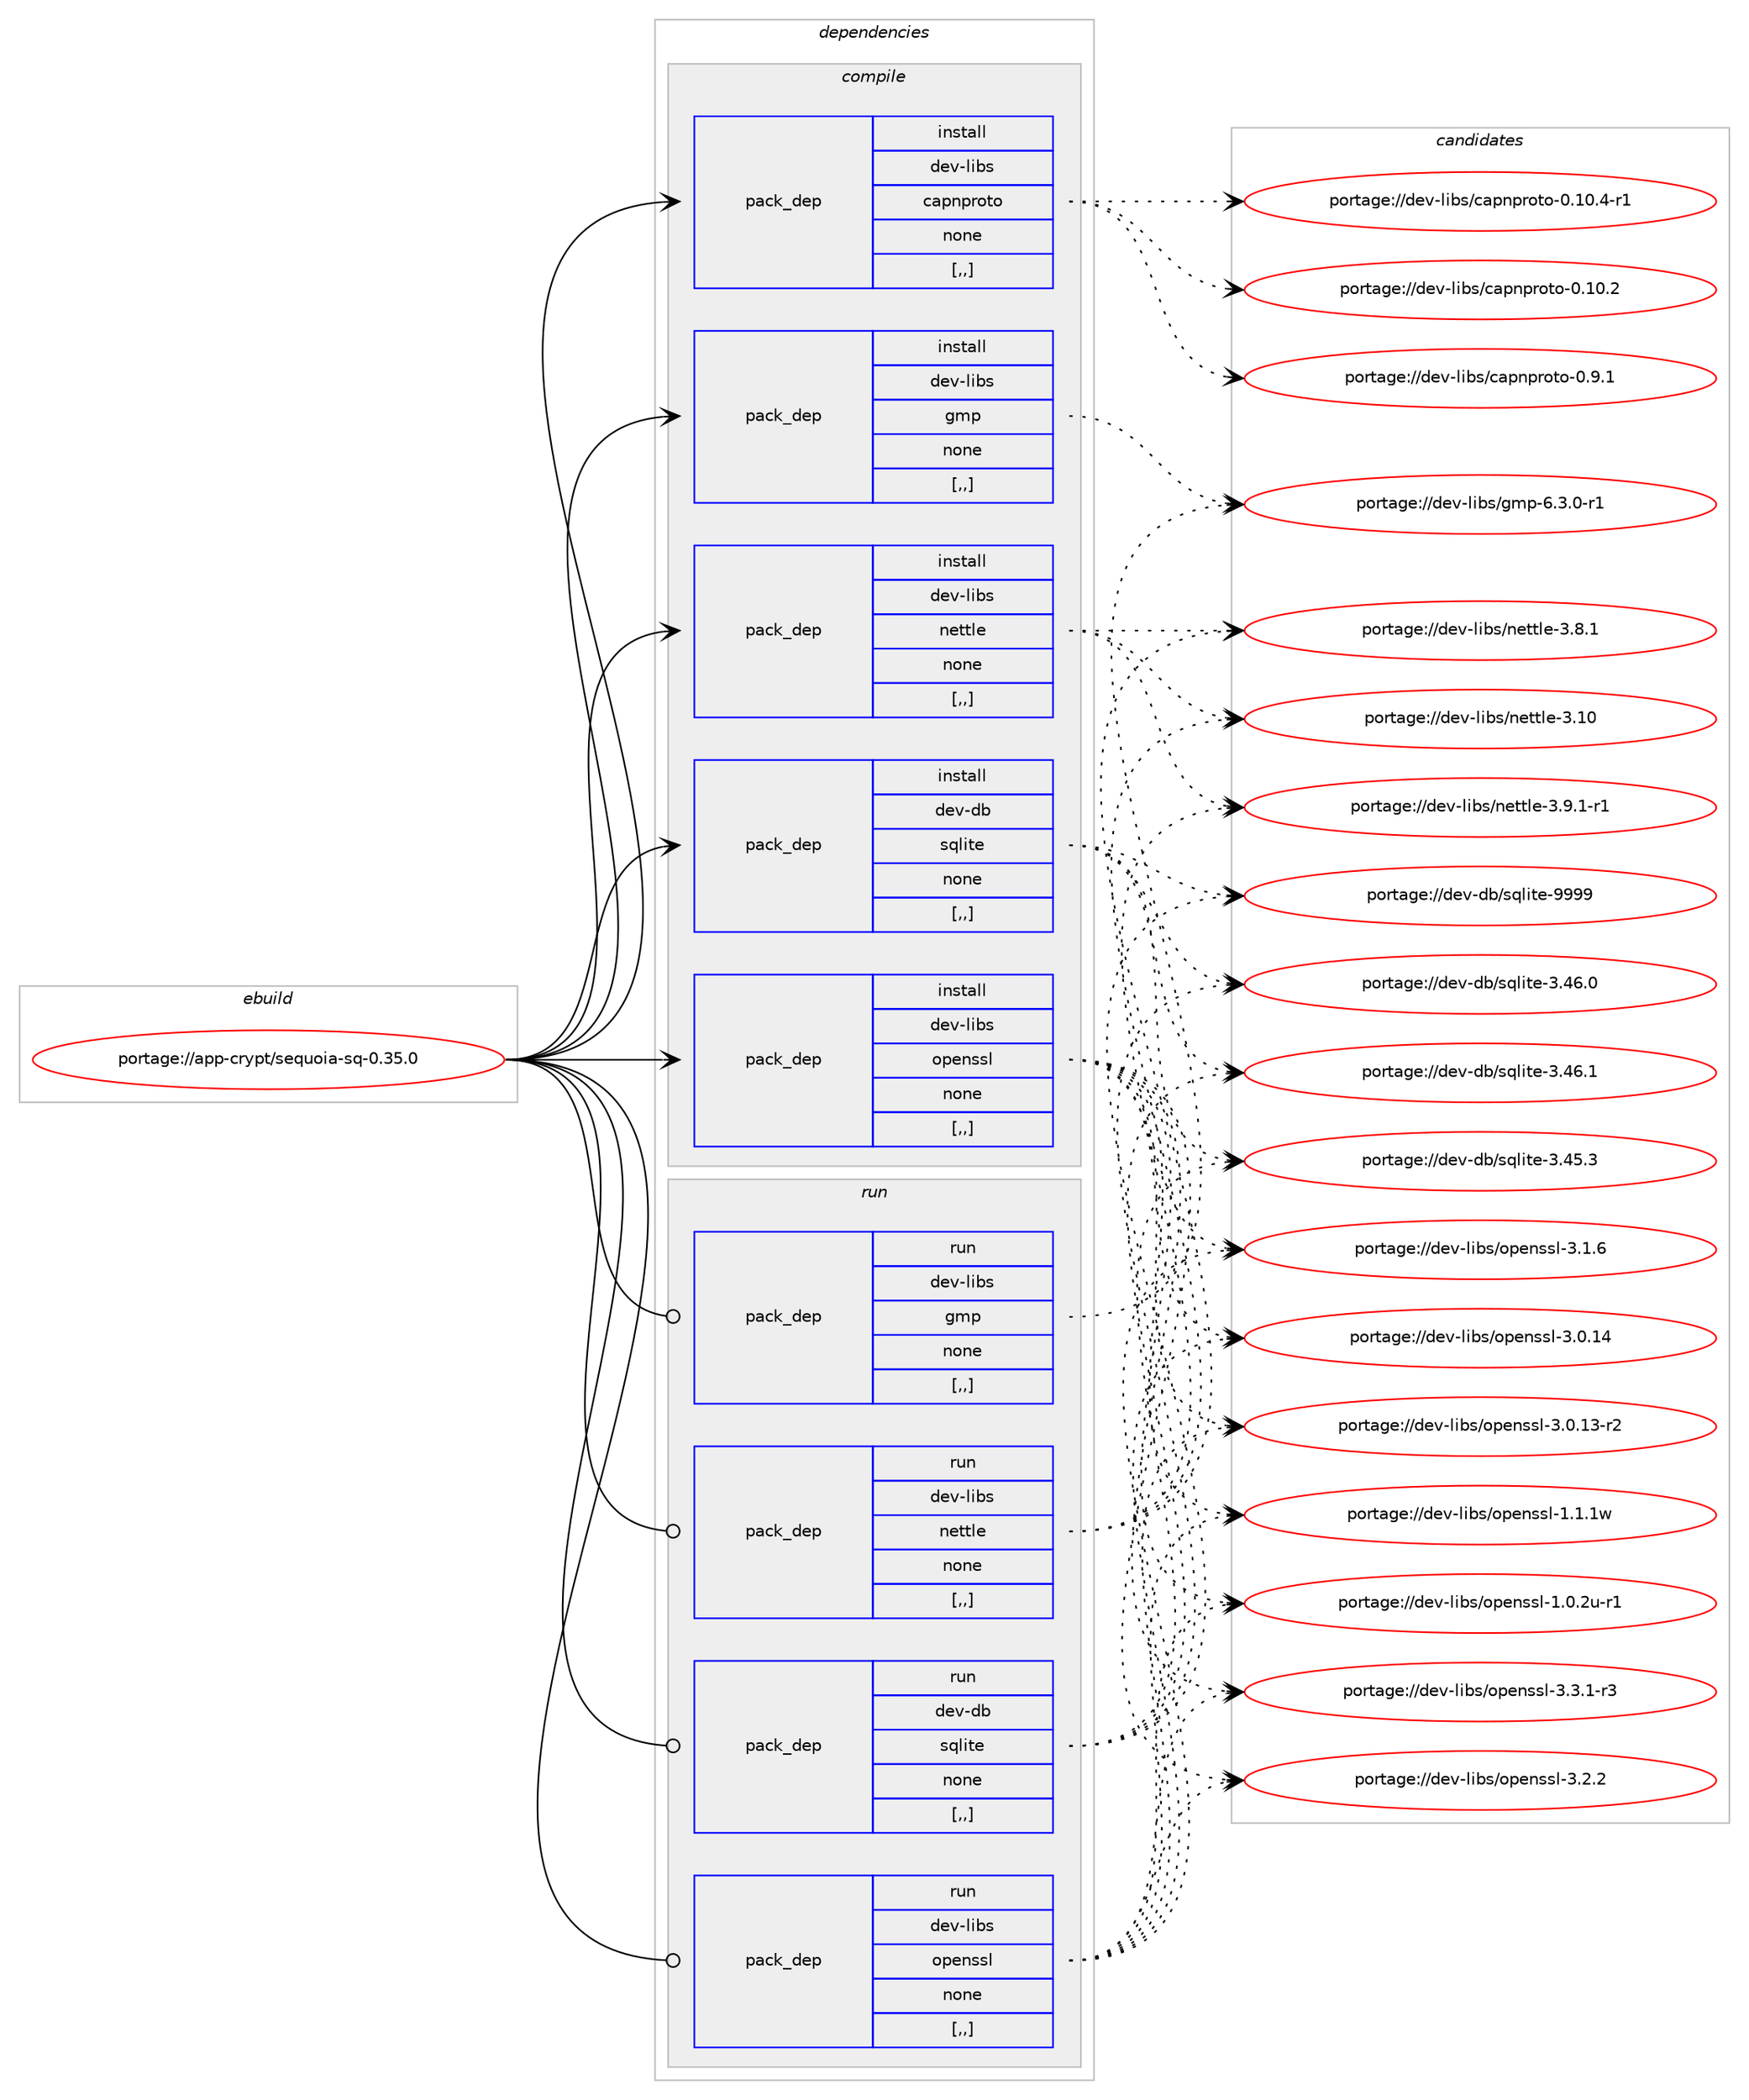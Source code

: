 digraph prolog {

# *************
# Graph options
# *************

newrank=true;
concentrate=true;
compound=true;
graph [rankdir=LR,fontname=Helvetica,fontsize=10,ranksep=1.5];#, ranksep=2.5, nodesep=0.2];
edge  [arrowhead=vee];
node  [fontname=Helvetica,fontsize=10];

# **********
# The ebuild
# **********

subgraph cluster_leftcol {
color=gray;
label=<<i>ebuild</i>>;
id [label="portage://app-crypt/sequoia-sq-0.35.0", color=red, width=4, href="../app-crypt/sequoia-sq-0.35.0.svg"];
}

# ****************
# The dependencies
# ****************

subgraph cluster_midcol {
color=gray;
label=<<i>dependencies</i>>;
subgraph cluster_compile {
fillcolor="#eeeeee";
style=filled;
label=<<i>compile</i>>;
subgraph pack370609 {
dependency507914 [label=<<TABLE BORDER="0" CELLBORDER="1" CELLSPACING="0" CELLPADDING="4" WIDTH="220"><TR><TD ROWSPAN="6" CELLPADDING="30">pack_dep</TD></TR><TR><TD WIDTH="110">install</TD></TR><TR><TD>dev-db</TD></TR><TR><TD>sqlite</TD></TR><TR><TD>none</TD></TR><TR><TD>[,,]</TD></TR></TABLE>>, shape=none, color=blue];
}
id:e -> dependency507914:w [weight=20,style="solid",arrowhead="vee"];
subgraph pack370610 {
dependency507915 [label=<<TABLE BORDER="0" CELLBORDER="1" CELLSPACING="0" CELLPADDING="4" WIDTH="220"><TR><TD ROWSPAN="6" CELLPADDING="30">pack_dep</TD></TR><TR><TD WIDTH="110">install</TD></TR><TR><TD>dev-libs</TD></TR><TR><TD>capnproto</TD></TR><TR><TD>none</TD></TR><TR><TD>[,,]</TD></TR></TABLE>>, shape=none, color=blue];
}
id:e -> dependency507915:w [weight=20,style="solid",arrowhead="vee"];
subgraph pack370611 {
dependency507916 [label=<<TABLE BORDER="0" CELLBORDER="1" CELLSPACING="0" CELLPADDING="4" WIDTH="220"><TR><TD ROWSPAN="6" CELLPADDING="30">pack_dep</TD></TR><TR><TD WIDTH="110">install</TD></TR><TR><TD>dev-libs</TD></TR><TR><TD>gmp</TD></TR><TR><TD>none</TD></TR><TR><TD>[,,]</TD></TR></TABLE>>, shape=none, color=blue];
}
id:e -> dependency507916:w [weight=20,style="solid",arrowhead="vee"];
subgraph pack370612 {
dependency507917 [label=<<TABLE BORDER="0" CELLBORDER="1" CELLSPACING="0" CELLPADDING="4" WIDTH="220"><TR><TD ROWSPAN="6" CELLPADDING="30">pack_dep</TD></TR><TR><TD WIDTH="110">install</TD></TR><TR><TD>dev-libs</TD></TR><TR><TD>nettle</TD></TR><TR><TD>none</TD></TR><TR><TD>[,,]</TD></TR></TABLE>>, shape=none, color=blue];
}
id:e -> dependency507917:w [weight=20,style="solid",arrowhead="vee"];
subgraph pack370613 {
dependency507918 [label=<<TABLE BORDER="0" CELLBORDER="1" CELLSPACING="0" CELLPADDING="4" WIDTH="220"><TR><TD ROWSPAN="6" CELLPADDING="30">pack_dep</TD></TR><TR><TD WIDTH="110">install</TD></TR><TR><TD>dev-libs</TD></TR><TR><TD>openssl</TD></TR><TR><TD>none</TD></TR><TR><TD>[,,]</TD></TR></TABLE>>, shape=none, color=blue];
}
id:e -> dependency507918:w [weight=20,style="solid",arrowhead="vee"];
}
subgraph cluster_compileandrun {
fillcolor="#eeeeee";
style=filled;
label=<<i>compile and run</i>>;
}
subgraph cluster_run {
fillcolor="#eeeeee";
style=filled;
label=<<i>run</i>>;
subgraph pack370614 {
dependency507919 [label=<<TABLE BORDER="0" CELLBORDER="1" CELLSPACING="0" CELLPADDING="4" WIDTH="220"><TR><TD ROWSPAN="6" CELLPADDING="30">pack_dep</TD></TR><TR><TD WIDTH="110">run</TD></TR><TR><TD>dev-db</TD></TR><TR><TD>sqlite</TD></TR><TR><TD>none</TD></TR><TR><TD>[,,]</TD></TR></TABLE>>, shape=none, color=blue];
}
id:e -> dependency507919:w [weight=20,style="solid",arrowhead="odot"];
subgraph pack370615 {
dependency507920 [label=<<TABLE BORDER="0" CELLBORDER="1" CELLSPACING="0" CELLPADDING="4" WIDTH="220"><TR><TD ROWSPAN="6" CELLPADDING="30">pack_dep</TD></TR><TR><TD WIDTH="110">run</TD></TR><TR><TD>dev-libs</TD></TR><TR><TD>gmp</TD></TR><TR><TD>none</TD></TR><TR><TD>[,,]</TD></TR></TABLE>>, shape=none, color=blue];
}
id:e -> dependency507920:w [weight=20,style="solid",arrowhead="odot"];
subgraph pack370616 {
dependency507921 [label=<<TABLE BORDER="0" CELLBORDER="1" CELLSPACING="0" CELLPADDING="4" WIDTH="220"><TR><TD ROWSPAN="6" CELLPADDING="30">pack_dep</TD></TR><TR><TD WIDTH="110">run</TD></TR><TR><TD>dev-libs</TD></TR><TR><TD>nettle</TD></TR><TR><TD>none</TD></TR><TR><TD>[,,]</TD></TR></TABLE>>, shape=none, color=blue];
}
id:e -> dependency507921:w [weight=20,style="solid",arrowhead="odot"];
subgraph pack370617 {
dependency507922 [label=<<TABLE BORDER="0" CELLBORDER="1" CELLSPACING="0" CELLPADDING="4" WIDTH="220"><TR><TD ROWSPAN="6" CELLPADDING="30">pack_dep</TD></TR><TR><TD WIDTH="110">run</TD></TR><TR><TD>dev-libs</TD></TR><TR><TD>openssl</TD></TR><TR><TD>none</TD></TR><TR><TD>[,,]</TD></TR></TABLE>>, shape=none, color=blue];
}
id:e -> dependency507922:w [weight=20,style="solid",arrowhead="odot"];
}
}

# **************
# The candidates
# **************

subgraph cluster_choices {
rank=same;
color=gray;
label=<<i>candidates</i>>;

subgraph choice370609 {
color=black;
nodesep=1;
choice1001011184510098471151131081051161014557575757 [label="portage://dev-db/sqlite-9999", color=red, width=4,href="../dev-db/sqlite-9999.svg"];
choice10010111845100984711511310810511610145514652544649 [label="portage://dev-db/sqlite-3.46.1", color=red, width=4,href="../dev-db/sqlite-3.46.1.svg"];
choice10010111845100984711511310810511610145514652544648 [label="portage://dev-db/sqlite-3.46.0", color=red, width=4,href="../dev-db/sqlite-3.46.0.svg"];
choice10010111845100984711511310810511610145514652534651 [label="portage://dev-db/sqlite-3.45.3", color=red, width=4,href="../dev-db/sqlite-3.45.3.svg"];
dependency507914:e -> choice1001011184510098471151131081051161014557575757:w [style=dotted,weight="100"];
dependency507914:e -> choice10010111845100984711511310810511610145514652544649:w [style=dotted,weight="100"];
dependency507914:e -> choice10010111845100984711511310810511610145514652544648:w [style=dotted,weight="100"];
dependency507914:e -> choice10010111845100984711511310810511610145514652534651:w [style=dotted,weight="100"];
}
subgraph choice370610 {
color=black;
nodesep=1;
choice1001011184510810598115479997112110112114111116111454846494846524511449 [label="portage://dev-libs/capnproto-0.10.4-r1", color=red, width=4,href="../dev-libs/capnproto-0.10.4-r1.svg"];
choice100101118451081059811547999711211011211411111611145484649484650 [label="portage://dev-libs/capnproto-0.10.2", color=red, width=4,href="../dev-libs/capnproto-0.10.2.svg"];
choice1001011184510810598115479997112110112114111116111454846574649 [label="portage://dev-libs/capnproto-0.9.1", color=red, width=4,href="../dev-libs/capnproto-0.9.1.svg"];
dependency507915:e -> choice1001011184510810598115479997112110112114111116111454846494846524511449:w [style=dotted,weight="100"];
dependency507915:e -> choice100101118451081059811547999711211011211411111611145484649484650:w [style=dotted,weight="100"];
dependency507915:e -> choice1001011184510810598115479997112110112114111116111454846574649:w [style=dotted,weight="100"];
}
subgraph choice370611 {
color=black;
nodesep=1;
choice1001011184510810598115471031091124554465146484511449 [label="portage://dev-libs/gmp-6.3.0-r1", color=red, width=4,href="../dev-libs/gmp-6.3.0-r1.svg"];
dependency507916:e -> choice1001011184510810598115471031091124554465146484511449:w [style=dotted,weight="100"];
}
subgraph choice370612 {
color=black;
nodesep=1;
choice1001011184510810598115471101011161161081014551464948 [label="portage://dev-libs/nettle-3.10", color=red, width=4,href="../dev-libs/nettle-3.10.svg"];
choice1001011184510810598115471101011161161081014551465746494511449 [label="portage://dev-libs/nettle-3.9.1-r1", color=red, width=4,href="../dev-libs/nettle-3.9.1-r1.svg"];
choice100101118451081059811547110101116116108101455146564649 [label="portage://dev-libs/nettle-3.8.1", color=red, width=4,href="../dev-libs/nettle-3.8.1.svg"];
dependency507917:e -> choice1001011184510810598115471101011161161081014551464948:w [style=dotted,weight="100"];
dependency507917:e -> choice1001011184510810598115471101011161161081014551465746494511449:w [style=dotted,weight="100"];
dependency507917:e -> choice100101118451081059811547110101116116108101455146564649:w [style=dotted,weight="100"];
}
subgraph choice370613 {
color=black;
nodesep=1;
choice1001011184510810598115471111121011101151151084551465146494511451 [label="portage://dev-libs/openssl-3.3.1-r3", color=red, width=4,href="../dev-libs/openssl-3.3.1-r3.svg"];
choice100101118451081059811547111112101110115115108455146504650 [label="portage://dev-libs/openssl-3.2.2", color=red, width=4,href="../dev-libs/openssl-3.2.2.svg"];
choice100101118451081059811547111112101110115115108455146494654 [label="portage://dev-libs/openssl-3.1.6", color=red, width=4,href="../dev-libs/openssl-3.1.6.svg"];
choice10010111845108105981154711111210111011511510845514648464952 [label="portage://dev-libs/openssl-3.0.14", color=red, width=4,href="../dev-libs/openssl-3.0.14.svg"];
choice100101118451081059811547111112101110115115108455146484649514511450 [label="portage://dev-libs/openssl-3.0.13-r2", color=red, width=4,href="../dev-libs/openssl-3.0.13-r2.svg"];
choice100101118451081059811547111112101110115115108454946494649119 [label="portage://dev-libs/openssl-1.1.1w", color=red, width=4,href="../dev-libs/openssl-1.1.1w.svg"];
choice1001011184510810598115471111121011101151151084549464846501174511449 [label="portage://dev-libs/openssl-1.0.2u-r1", color=red, width=4,href="../dev-libs/openssl-1.0.2u-r1.svg"];
dependency507918:e -> choice1001011184510810598115471111121011101151151084551465146494511451:w [style=dotted,weight="100"];
dependency507918:e -> choice100101118451081059811547111112101110115115108455146504650:w [style=dotted,weight="100"];
dependency507918:e -> choice100101118451081059811547111112101110115115108455146494654:w [style=dotted,weight="100"];
dependency507918:e -> choice10010111845108105981154711111210111011511510845514648464952:w [style=dotted,weight="100"];
dependency507918:e -> choice100101118451081059811547111112101110115115108455146484649514511450:w [style=dotted,weight="100"];
dependency507918:e -> choice100101118451081059811547111112101110115115108454946494649119:w [style=dotted,weight="100"];
dependency507918:e -> choice1001011184510810598115471111121011101151151084549464846501174511449:w [style=dotted,weight="100"];
}
subgraph choice370614 {
color=black;
nodesep=1;
choice1001011184510098471151131081051161014557575757 [label="portage://dev-db/sqlite-9999", color=red, width=4,href="../dev-db/sqlite-9999.svg"];
choice10010111845100984711511310810511610145514652544649 [label="portage://dev-db/sqlite-3.46.1", color=red, width=4,href="../dev-db/sqlite-3.46.1.svg"];
choice10010111845100984711511310810511610145514652544648 [label="portage://dev-db/sqlite-3.46.0", color=red, width=4,href="../dev-db/sqlite-3.46.0.svg"];
choice10010111845100984711511310810511610145514652534651 [label="portage://dev-db/sqlite-3.45.3", color=red, width=4,href="../dev-db/sqlite-3.45.3.svg"];
dependency507919:e -> choice1001011184510098471151131081051161014557575757:w [style=dotted,weight="100"];
dependency507919:e -> choice10010111845100984711511310810511610145514652544649:w [style=dotted,weight="100"];
dependency507919:e -> choice10010111845100984711511310810511610145514652544648:w [style=dotted,weight="100"];
dependency507919:e -> choice10010111845100984711511310810511610145514652534651:w [style=dotted,weight="100"];
}
subgraph choice370615 {
color=black;
nodesep=1;
choice1001011184510810598115471031091124554465146484511449 [label="portage://dev-libs/gmp-6.3.0-r1", color=red, width=4,href="../dev-libs/gmp-6.3.0-r1.svg"];
dependency507920:e -> choice1001011184510810598115471031091124554465146484511449:w [style=dotted,weight="100"];
}
subgraph choice370616 {
color=black;
nodesep=1;
choice1001011184510810598115471101011161161081014551464948 [label="portage://dev-libs/nettle-3.10", color=red, width=4,href="../dev-libs/nettle-3.10.svg"];
choice1001011184510810598115471101011161161081014551465746494511449 [label="portage://dev-libs/nettle-3.9.1-r1", color=red, width=4,href="../dev-libs/nettle-3.9.1-r1.svg"];
choice100101118451081059811547110101116116108101455146564649 [label="portage://dev-libs/nettle-3.8.1", color=red, width=4,href="../dev-libs/nettle-3.8.1.svg"];
dependency507921:e -> choice1001011184510810598115471101011161161081014551464948:w [style=dotted,weight="100"];
dependency507921:e -> choice1001011184510810598115471101011161161081014551465746494511449:w [style=dotted,weight="100"];
dependency507921:e -> choice100101118451081059811547110101116116108101455146564649:w [style=dotted,weight="100"];
}
subgraph choice370617 {
color=black;
nodesep=1;
choice1001011184510810598115471111121011101151151084551465146494511451 [label="portage://dev-libs/openssl-3.3.1-r3", color=red, width=4,href="../dev-libs/openssl-3.3.1-r3.svg"];
choice100101118451081059811547111112101110115115108455146504650 [label="portage://dev-libs/openssl-3.2.2", color=red, width=4,href="../dev-libs/openssl-3.2.2.svg"];
choice100101118451081059811547111112101110115115108455146494654 [label="portage://dev-libs/openssl-3.1.6", color=red, width=4,href="../dev-libs/openssl-3.1.6.svg"];
choice10010111845108105981154711111210111011511510845514648464952 [label="portage://dev-libs/openssl-3.0.14", color=red, width=4,href="../dev-libs/openssl-3.0.14.svg"];
choice100101118451081059811547111112101110115115108455146484649514511450 [label="portage://dev-libs/openssl-3.0.13-r2", color=red, width=4,href="../dev-libs/openssl-3.0.13-r2.svg"];
choice100101118451081059811547111112101110115115108454946494649119 [label="portage://dev-libs/openssl-1.1.1w", color=red, width=4,href="../dev-libs/openssl-1.1.1w.svg"];
choice1001011184510810598115471111121011101151151084549464846501174511449 [label="portage://dev-libs/openssl-1.0.2u-r1", color=red, width=4,href="../dev-libs/openssl-1.0.2u-r1.svg"];
dependency507922:e -> choice1001011184510810598115471111121011101151151084551465146494511451:w [style=dotted,weight="100"];
dependency507922:e -> choice100101118451081059811547111112101110115115108455146504650:w [style=dotted,weight="100"];
dependency507922:e -> choice100101118451081059811547111112101110115115108455146494654:w [style=dotted,weight="100"];
dependency507922:e -> choice10010111845108105981154711111210111011511510845514648464952:w [style=dotted,weight="100"];
dependency507922:e -> choice100101118451081059811547111112101110115115108455146484649514511450:w [style=dotted,weight="100"];
dependency507922:e -> choice100101118451081059811547111112101110115115108454946494649119:w [style=dotted,weight="100"];
dependency507922:e -> choice1001011184510810598115471111121011101151151084549464846501174511449:w [style=dotted,weight="100"];
}
}

}
